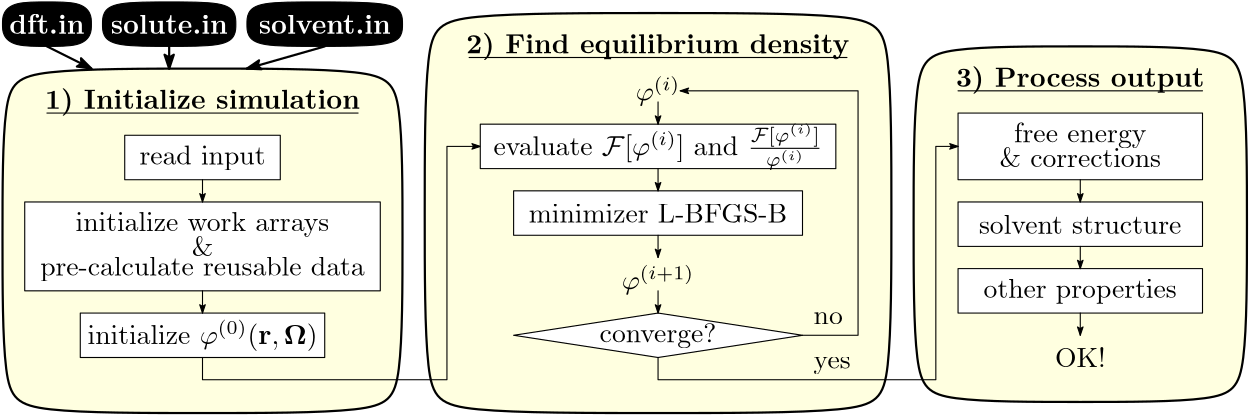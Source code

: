 <?xml version="1.0"?>
<!DOCTYPE ipe SYSTEM "ipe.dtd">
<ipe version="70107" creator="Ipe 7.1.7">
<info created="D:20160118213509" modified="D:20160820161055"/>
<ipestyle name="basic">
<symbol name="arrow/arc(spx)">
<path stroke="sym-stroke" fill="sym-stroke" pen="sym-pen">
0 0 m
-1 0.333 l
-1 -0.333 l
h
</path>
</symbol>
<symbol name="arrow/farc(spx)">
<path stroke="sym-stroke" fill="white" pen="sym-pen">
0 0 m
-1 0.333 l
-1 -0.333 l
h
</path>
</symbol>
<symbol name="arrow/ptarc(spx)">
<path stroke="sym-stroke" fill="sym-stroke" pen="sym-pen">
0 0 m
-1 0.333 l
-0.8 0 l
-1 -0.333 l
h
</path>
</symbol>
<symbol name="arrow/fptarc(spx)">
<path stroke="sym-stroke" fill="white" pen="sym-pen">
0 0 m
-1 0.333 l
-0.8 0 l
-1 -0.333 l
h
</path>
</symbol>
<symbol name="mark/circle(sx)" transformations="translations">
<path fill="sym-stroke">
0.6 0 0 0.6 0 0 e
0.4 0 0 0.4 0 0 e
</path>
</symbol>
<symbol name="mark/disk(sx)" transformations="translations">
<path fill="sym-stroke">
0.6 0 0 0.6 0 0 e
</path>
</symbol>
<symbol name="mark/fdisk(sfx)" transformations="translations">
<group>
<path fill="sym-fill">
0.5 0 0 0.5 0 0 e
</path>
<path fill="sym-stroke" fillrule="eofill">
0.6 0 0 0.6 0 0 e
0.4 0 0 0.4 0 0 e
</path>
</group>
</symbol>
<symbol name="mark/box(sx)" transformations="translations">
<path fill="sym-stroke" fillrule="eofill">
-0.6 -0.6 m
0.6 -0.6 l
0.6 0.6 l
-0.6 0.6 l
h
-0.4 -0.4 m
0.4 -0.4 l
0.4 0.4 l
-0.4 0.4 l
h
</path>
</symbol>
<symbol name="mark/square(sx)" transformations="translations">
<path fill="sym-stroke">
-0.6 -0.6 m
0.6 -0.6 l
0.6 0.6 l
-0.6 0.6 l
h
</path>
</symbol>
<symbol name="mark/fsquare(sfx)" transformations="translations">
<group>
<path fill="sym-fill">
-0.5 -0.5 m
0.5 -0.5 l
0.5 0.5 l
-0.5 0.5 l
h
</path>
<path fill="sym-stroke" fillrule="eofill">
-0.6 -0.6 m
0.6 -0.6 l
0.6 0.6 l
-0.6 0.6 l
h
-0.4 -0.4 m
0.4 -0.4 l
0.4 0.4 l
-0.4 0.4 l
h
</path>
</group>
</symbol>
<symbol name="mark/cross(sx)" transformations="translations">
<group>
<path fill="sym-stroke">
-0.43 -0.57 m
0.57 0.43 l
0.43 0.57 l
-0.57 -0.43 l
h
</path>
<path fill="sym-stroke">
-0.43 0.57 m
0.57 -0.43 l
0.43 -0.57 l
-0.57 0.43 l
h
</path>
</group>
</symbol>
<symbol name="arrow/fnormal(spx)">
<path stroke="sym-stroke" fill="white" pen="sym-pen">
0 0 m
-1 0.333 l
-1 -0.333 l
h
</path>
</symbol>
<symbol name="arrow/pointed(spx)">
<path stroke="sym-stroke" fill="sym-stroke" pen="sym-pen">
0 0 m
-1 0.333 l
-0.8 0 l
-1 -0.333 l
h
</path>
</symbol>
<symbol name="arrow/fpointed(spx)">
<path stroke="sym-stroke" fill="white" pen="sym-pen">
0 0 m
-1 0.333 l
-0.8 0 l
-1 -0.333 l
h
</path>
</symbol>
<symbol name="arrow/linear(spx)">
<path stroke="sym-stroke" pen="sym-pen">
-1 0.333 m
0 0 l
-1 -0.333 l
</path>
</symbol>
<symbol name="arrow/fdouble(spx)">
<path stroke="sym-stroke" fill="white" pen="sym-pen">
0 0 m
-1 0.333 l
-1 -0.333 l
h
-1 0 m
-2 0.333 l
-2 -0.333 l
h
</path>
</symbol>
<symbol name="arrow/double(spx)">
<path stroke="sym-stroke" fill="sym-stroke" pen="sym-pen">
0 0 m
-1 0.333 l
-1 -0.333 l
h
-1 0 m
-2 0.333 l
-2 -0.333 l
h
</path>
</symbol>
<pen name="heavier" value="0.8"/>
<pen name="fat" value="1.2"/>
<pen name="ultrafat" value="2"/>
<symbolsize name="large" value="5"/>
<symbolsize name="small" value="2"/>
<symbolsize name="tiny" value="1.1"/>
<arrowsize name="large" value="10"/>
<arrowsize name="small" value="5"/>
<arrowsize name="tiny" value="3"/>
<color name="red" value="1 0 0"/>
<color name="green" value="0 1 0"/>
<color name="blue" value="0 0 1"/>
<color name="yellow" value="1 1 0"/>
<color name="orange" value="1 0.647 0"/>
<color name="gold" value="1 0.843 0"/>
<color name="purple" value="0.627 0.125 0.941"/>
<color name="gray" value="0.745"/>
<color name="brown" value="0.647 0.165 0.165"/>
<color name="navy" value="0 0 0.502"/>
<color name="pink" value="1 0.753 0.796"/>
<color name="seagreen" value="0.18 0.545 0.341"/>
<color name="turquoise" value="0.251 0.878 0.816"/>
<color name="violet" value="0.933 0.51 0.933"/>
<color name="darkblue" value="0 0 0.545"/>
<color name="darkcyan" value="0 0.545 0.545"/>
<color name="darkgray" value="0.663"/>
<color name="darkgreen" value="0 0.392 0"/>
<color name="darkmagenta" value="0.545 0 0.545"/>
<color name="darkorange" value="1 0.549 0"/>
<color name="darkred" value="0.545 0 0"/>
<color name="lightblue" value="0.678 0.847 0.902"/>
<color name="lightcyan" value="0.878 1 1"/>
<color name="lightgray" value="0.827"/>
<color name="lightgreen" value="0.565 0.933 0.565"/>
<color name="lightyellow" value="1 1 0.878"/>
<dashstyle name="dashed" value="[4] 0"/>
<dashstyle name="dotted" value="[1 3] 0"/>
<dashstyle name="dash dotted" value="[4 2 1 2] 0"/>
<dashstyle name="dash dot dotted" value="[4 2 1 2 1 2] 0"/>
<textsize name="large" value="\large"/>
<textsize name="Large" value="\Large"/>
<textsize name="LARGE" value="\LARGE"/>
<textsize name="huge" value="\huge"/>
<textsize name="Huge" value="\Huge"/>
<textsize name="small" value="\small"/>
<textsize name="footnote" value="\footnotesize"/>
<textsize name="tiny" value="\tiny"/>
<textstyle name="center" begin="\begin{center}" end="\end{center}"/>
<textstyle name="itemize" begin="\begin{itemize}" end="\end{itemize}"/>
<textstyle name="item" begin="\begin{itemize}\item{}" end="\end{itemize}"/>
<gridsize name="4 pts" value="4"/>
<gridsize name="8 pts (~3 mm)" value="8"/>
<gridsize name="16 pts (~6 mm)" value="16"/>
<gridsize name="32 pts (~12 mm)" value="32"/>
<gridsize name="10 pts (~3.5 mm)" value="10"/>
<gridsize name="20 pts (~7 mm)" value="20"/>
<gridsize name="14 pts (~5 mm)" value="14"/>
<gridsize name="28 pts (~10 mm)" value="28"/>
<gridsize name="56 pts (~20 mm)" value="56"/>
<anglesize name="90 deg" value="90"/>
<anglesize name="60 deg" value="60"/>
<anglesize name="45 deg" value="45"/>
<anglesize name="30 deg" value="30"/>
<anglesize name="22.5 deg" value="22.5"/>
<tiling name="falling" angle="-60" step="4" width="1"/>
<tiling name="rising" angle="30" step="4" width="1"/>
</ipestyle>
<page>
<layer name="alpha"/>
<view layers="alpha" active="alpha"/>
<path layer="alpha" stroke="black" fill="lightyellow" pen="heavier" cap="1" join="1">
344 808
352 816
404 816
456 816
464 808
464 752
464 696
456 688
404 688
352 688
344 696
344 752 u
</path>
<path matrix="1 0 0 1 0 -12" stroke="black" fill="white">
360 804 m
360 780 l
448 780 l
448 804 l
h
</path>
<path stroke="black" fill="lightyellow" pen="heavier" cap="1" join="1">
16 800
24 808
88 808
152 808
160 800
160 748
160 692
152 684
88 684
24 684
16 692
16 748 u
</path>
<path matrix="1 0 0 1 -72 16" stroke="black" fill="black" cap="1" join="1">
88 808
88 812
92 816
104 816
116 816
120 812
120 808
120 804
116 800
104 800
92 800
88 804 u
</path>
<path matrix="1 0 0 1 -76 16" stroke="black" fill="black" cap="1" join="1">
128 808
128 812
132 816
152 816
172 816
176 812
176 808
176 804
172 800
152 800
132 800
128 804 u
</path>
<path matrix="1 0 0 1 -76 16" stroke="black" fill="black" cap="1" join="1">
204 816
232 816
236 812
236 808
236 804
232 800
204 800
184 800
180 804
180 808
180 812
184 816 u
</path>
<text matrix="1 0 0 1 -56 16" transformations="translations" pos="88 808" stroke="white" type="label" width="27.051" height="6.918" depth="0" halign="center" valign="center">\bf dft.in</text>
<text matrix="1 0 0 1 -12 16" transformations="translations" pos="88 808" stroke="white" type="label" width="42.232" height="6.918" depth="0" halign="center" valign="center">\bf solute.in</text>
<text matrix="1 0 0 1 44 16" transformations="translations" pos="88 808" stroke="white" type="label" width="47.642" height="6.918" depth="0" halign="center" valign="center">\bf solvent.in</text>
<text matrix="1 0 0 1 -40 36" transformations="translations" pos="128 760" stroke="black" type="label" width="113.409" height="7.473" depth="2.49" halign="center" valign="center">\bf 1) Initialize simulation</text>
<path stroke="black" fill="white" pen="heavier" cap="1" join="1" arrow="pointed/small">
32 816 m
48 808 l
</path>
<path stroke="black" fill="white" pen="heavier" cap="1" join="1" arrow="pointed/small">
76 816 m
76 808 l
</path>
<path stroke="black" fill="white" pen="heavier" cap="1" join="1" arrow="pointed/small">
132 816 m
104 808 l
</path>
<path matrix="1 0 0 1 4 0" stroke="black" fill="white" cap="1" join="1">
56 784 m
56 768 l
112 768 l
112 784 l
h
</path>
<path matrix="1 0 0 1 4 -4" stroke="black" fill="white" cap="1" join="1">
20 764 m
20 732 l
148 732 l
148 764 l
h
</path>
<path matrix="1.1 0 0 1 -4.4 12" stroke="black" fill="white" cap="1" join="1">
44 708 m
44 692 l
124 692 l
124 708 l
h
</path>
<text matrix="1 0 0 1 52 -4" transformations="translations" pos="36 780" stroke="black" type="label" width="45.413" height="6.926" depth="1.93" halign="center" valign="center">read input</text>
<text matrix="1 0 0 1 48 -8" transformations="translations" pos="40 744" stroke="black" type="label" width="116.895" height="6.926" depth="1.93" halign="center" valign="center">pre-calculate reusable data</text>
<text matrix="1 0 0 1 52 -12" transformations="translations" pos="36 764" stroke="black" type="label" width="91.463" height="6.926" depth="1.93" halign="center" valign="center">initialize work arrays</text>
<text matrix="1 0 0 1 48 -12" transformations="translations" pos="40 724" stroke="black" type="label" width="82.787" height="8.846" depth="2.49" halign="center" valign="center">initialize $\varphi^{(0)}(\mathbf{r},\mathbf{\Omega})$</text>
<text matrix="1 0 0 1 4 -12" transformations="translations" pos="84 756" stroke="black" type="label" width="7.749" height="6.918" depth="0" halign="center" valign="center">\&amp;</text>
<path stroke="black" fill="white" cap="1" join="1" arrow="pointed/tiny">
88 768 m
88 760 l
</path>
<path stroke="black" fill="white" cap="1" join="1" arrow="pointed/tiny">
88 728 m
88 720 l
</path>
<path stroke="black" fill="lightyellow" pen="heavier" cap="1" join="1">
168 820
176 828
252 828
328 828
336 820
336 756
336 692
328 684
252 684
176 684
168 692
168 756 u
</path>
<text matrix="1 0 0 1 124 56" transformations="translations" pos="128 760" stroke="black" type="label" width="138.018" height="7.473" depth="2.49" halign="center" valign="center">\bf 2) Find equilibrium density</text>
<path stroke="black" cap="1" join="1" arrow="pointed/tiny">
88 704 m
88 696 l
176 696 l
176 780 l
188 780 l
</path>
<path matrix="1 0 0 1 0 4" stroke="black" cap="1" join="1">
32 788 m
144 788 l
</path>
<path stroke="black" cap="1" join="1">
184 812 m
320 812 l
</path>
<path matrix="1 0 0 1 0 -20" stroke="black" fill="white" cap="1" join="1">
188 808 m
188 792 l
316 792 l
316 808 l
h
</path>
<text matrix="1 0 0 1 60 -28" transformations="translations" pos="192 808" stroke="black" type="label" width="118.563" height="11.569" depth="5.2" halign="center" valign="center">evaluate $\mathcal{F}[\varphi^{(i)}]$ and $\frac{\mathcal{F}[\varphi^{(i)}]}{\varphi^{(i)}}$</text>
<text transformations="translations" pos="252 800" stroke="black" type="label" width="16.061" height="8.853" depth="1.93" halign="center" valign="center">$\varphi^{(i)}$</text>
<text matrix="1 0 0 1 0 -68" transformations="translations" pos="252 800" stroke="black" type="label" width="26.148" height="8.853" depth="1.93" halign="center" valign="center">$\varphi^{(i+1)}$</text>
<path matrix="1 0 0 1 0 8" stroke="black" fill="white" cap="1" join="1">
200 756 m
200 740 l
304 740 l
304 756 l
h
</path>
<text matrix="1 0 0 1 32 8" transformations="translations" pos="220 748" stroke="black" type="label" width="93.082" height="6.808" depth="0" halign="center" valign="center">minimizer L-BFGS-B</text>
<path matrix="1 0 0 1 0 4" stroke="black" fill="white" cap="1" join="1" arrow="pointed/tiny">
252 792 m
252 784 l
</path>
<path matrix="1 0 0 1 0 4" stroke="black" fill="white" cap="1" join="1" arrow="pointed/tiny">
252 768 m
252 760 l
</path>
<path matrix="1 0 0 1 0 8" stroke="black" fill="white" cap="1" join="1">
252 712 m
200 704 l
252 696 l
304 704 l
h
</path>
<text matrix="1 0 0 1 28 8" transformations="translations" pos="224 704" stroke="black" type="label" width="42.092" height="6.926" depth="1.93" halign="center" valign="center">converge?</text>
<path matrix="1 0 0 1 0 4" stroke="black" fill="white" cap="1" join="1" arrow="pointed/tiny">
252 744 m
252 736 l
</path>
<path matrix="1 0 0 1 0 4" stroke="black" fill="white" cap="1" join="1" arrow="pointed/tiny">
252 724 m
252 716 l
</path>
<path matrix="1 0 0 1 0 4" stroke="black" cap="1" join="1" arrow="pointed/tiny">
304 708 m
324 708 l
324 796 l
260 796 l
</path>
<path stroke="black" cap="1" join="1" arrow="pointed/tiny">
252 704 m
252 696 l
352 696 l
352 780 l
360 780 l
</path>
<text matrix="1 0 0 1 12 -24" transformations="translations" pos="296 724" stroke="black" type="label" width="13.339" height="4.297" depth="1.93" valign="baseline">yes</text>
<text matrix="1 0 0 1 96 -12" transformations="translations" pos="212 728" stroke="black" type="label" width="10.516" height="4.289" depth="0" valign="baseline">no</text>
<text matrix="1 0 0 1 276 44" transformations="translations" pos="128 760" stroke="black" type="label" width="89.535" height="7.473" depth="2.49" halign="center" valign="center">\bf 3) Process output</text>
<path matrix="1 0 0 1 0 -12" stroke="black" cap="1" join="1">
360 812 m
448 812 l
</path>
<text matrix="1 0 0 1 4 -16" transformations="translations" pos="400 800" stroke="black" type="label" width="47.655" height="6.926" depth="1.93" halign="center" valign="center">free energy</text>
<text matrix="1 0 0 1 4 -24" transformations="translations" pos="400 800" stroke="black" type="label" width="58.226" height="6.918" depth="0" halign="center" valign="center"> \&amp; corrections</text>
<path matrix="0.6875 0 0 1 230.75 -48" stroke="black" fill="white" cap="1" join="1">
188 808 m
188 792 l
316 792 l
316 808 l
h
</path>
<text matrix="1 0 0 1 212 -56" transformations="translations" pos="192 808" stroke="black" type="label" width="72.949" height="6.918" depth="0" halign="center" valign="center">solvent structure</text>
<path matrix="1 0 0 1 152 -24" stroke="black" fill="white" cap="1" join="1" arrow="pointed/tiny">
252 792 m
252 784 l
</path>
<path matrix="0.6875 0 0 1 230.75 -72" stroke="black" fill="white" cap="1" join="1">
188 808 m
188 792 l
316 792 l
316 808 l
h
</path>
<text matrix="1 0 0 1 212 -80" transformations="translations" pos="192 808" stroke="black" type="label" width="69.6" height="6.926" depth="1.93" halign="center" valign="center">other properties</text>
<path matrix="1 0 0 1 152 -48" stroke="black" fill="white" cap="1" join="1" arrow="pointed/tiny">
252 792 m
252 784 l
</path>
<path matrix="1 0 0 1 152 -72" stroke="black" fill="white" cap="1" join="1" arrow="pointed/tiny">
252 792 m
252 784 l
</path>
<text matrix="1 0 0 1 152 -96" transformations="translations" pos="252 800" stroke="black" type="label" width="18.265" height="6.918" depth="0" halign="center" valign="center">OK!</text>
</page>
</ipe>
